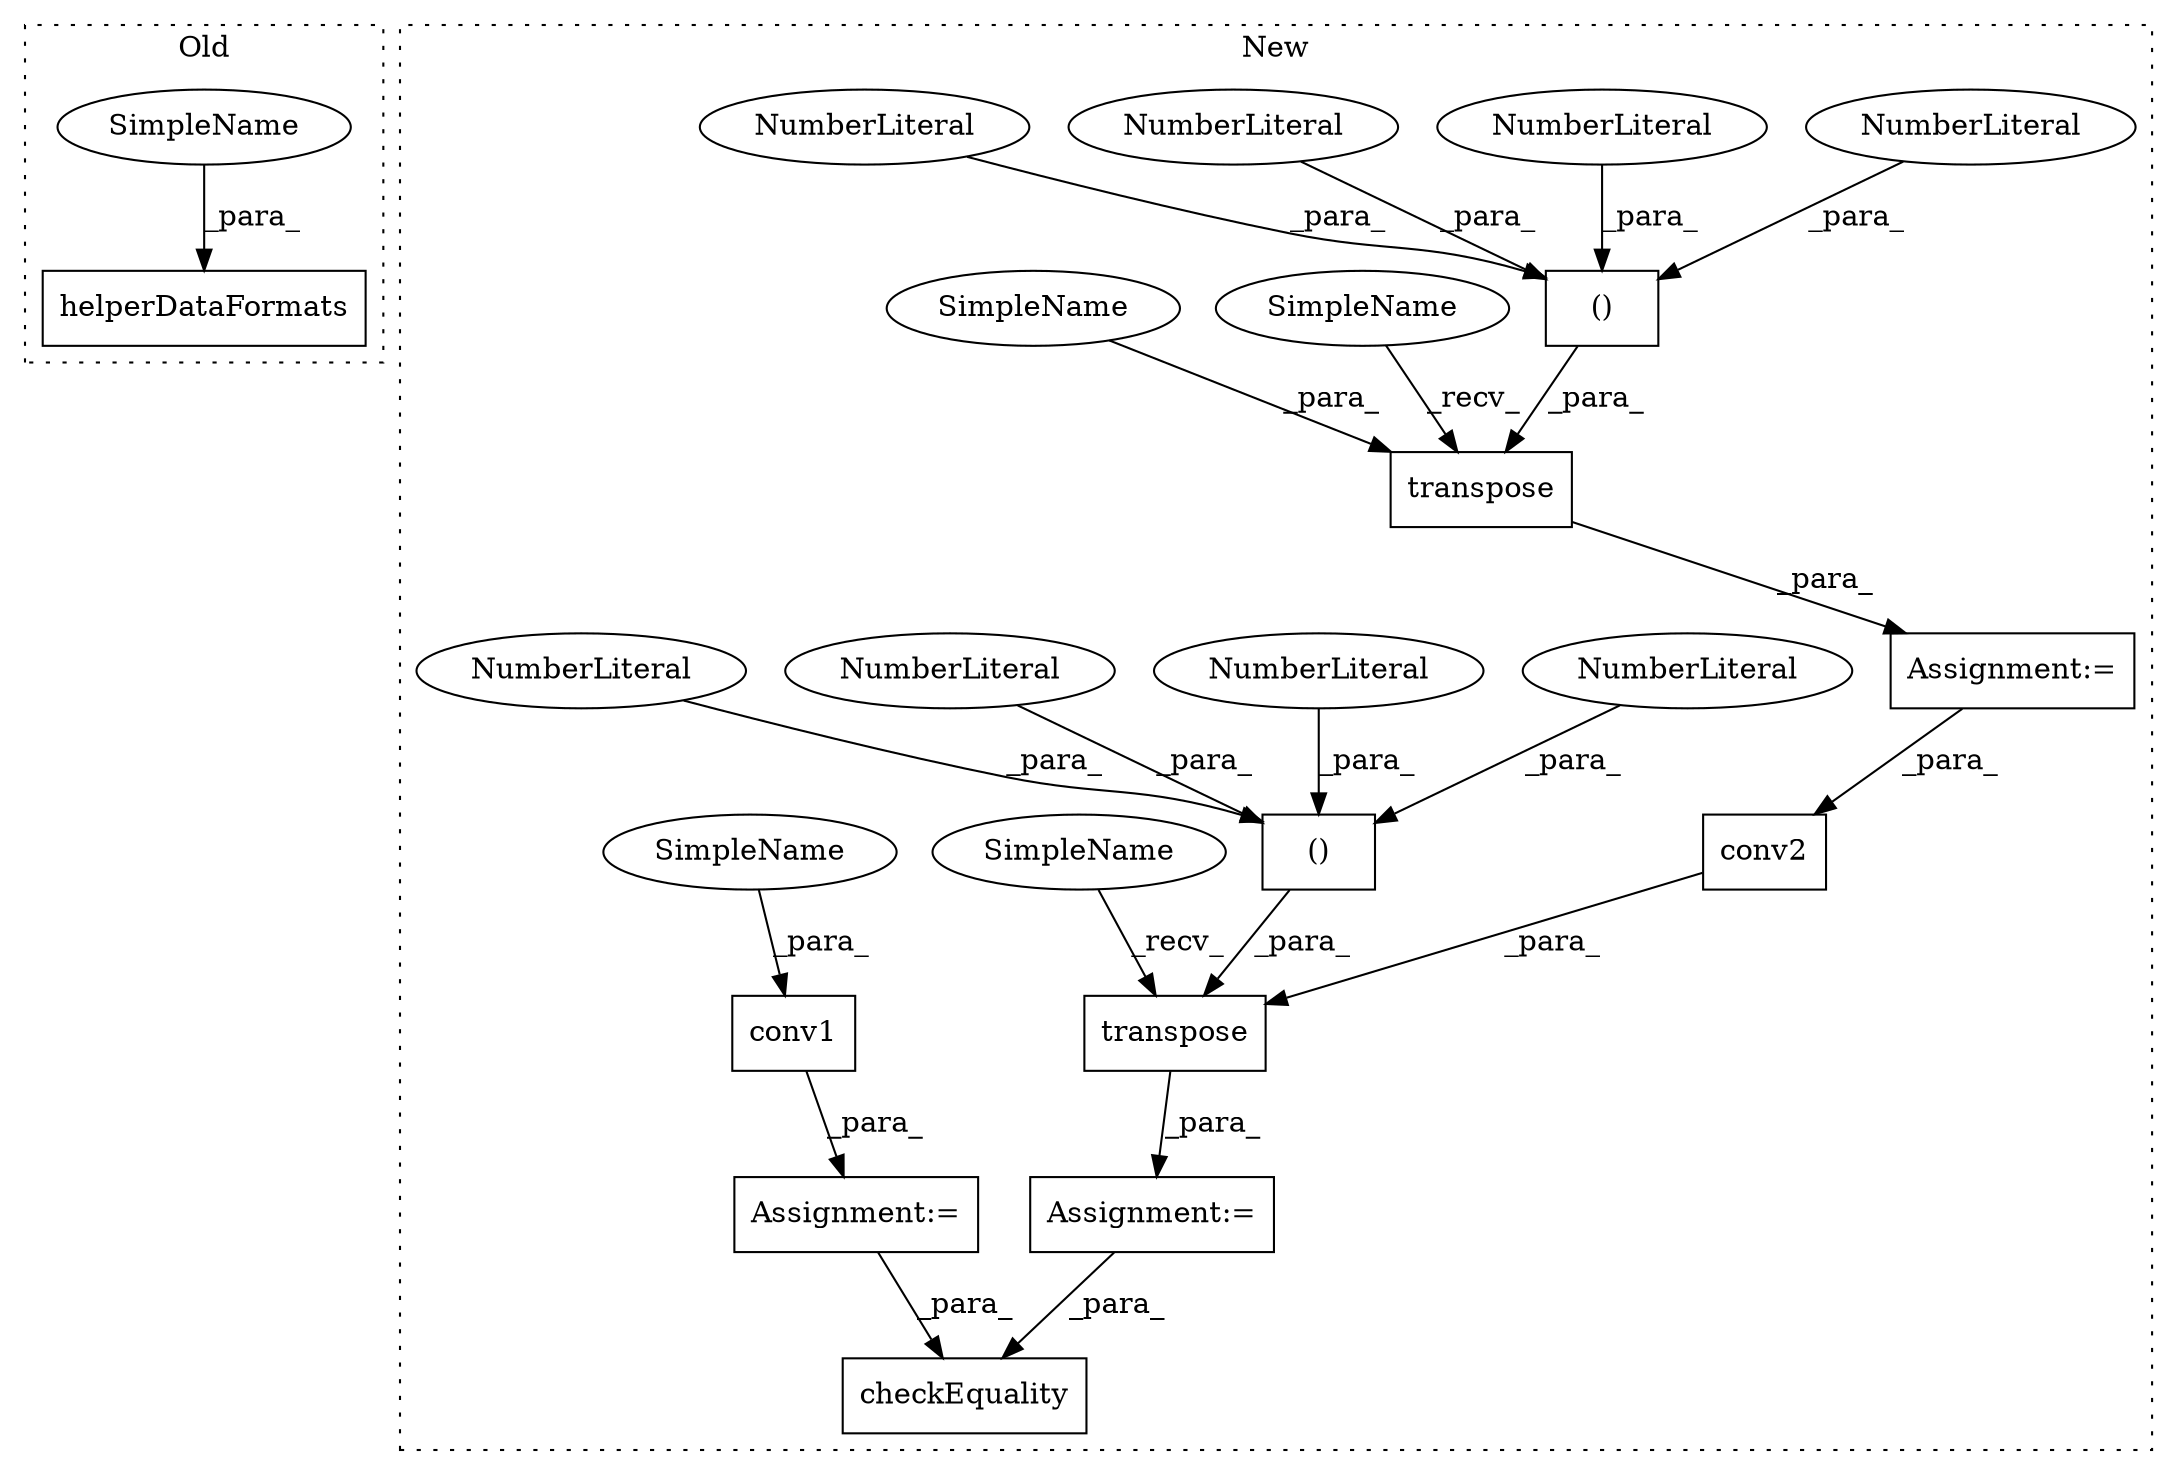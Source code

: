 digraph G {
subgraph cluster0 {
1 [label="helperDataFormats" a="32" s="5619,5643" l="18,1" shape="box"];
22 [label="SimpleName" a="42" s="5642" l="1" shape="ellipse"];
label = "Old";
style="dotted";
}
subgraph cluster1 {
2 [label="transpose" a="32" s="5430,5490" l="10,2" shape="box"];
3 [label="()" a="106" s="5447" l="43" shape="box"];
4 [label="conv1" a="32" s="5237,5244" l="6,1" shape="box"];
5 [label="NumberLiteral" a="34" s="5475" l="1" shape="ellipse"];
6 [label="NumberLiteral" a="34" s="5447" l="1" shape="ellipse"];
7 [label="NumberLiteral" a="34" s="5461" l="1" shape="ellipse"];
8 [label="checkEquality" a="32" s="5602,5621" l="14,1" shape="box"];
9 [label="()" a="106" s="5546" l="43" shape="box"];
10 [label="NumberLiteral" a="34" s="5574" l="1" shape="ellipse"];
11 [label="NumberLiteral" a="34" s="5588" l="1" shape="ellipse"];
12 [label="NumberLiteral" a="34" s="5546" l="1" shape="ellipse"];
13 [label="transpose" a="32" s="5512,5589" l="10,2" shape="box"];
14 [label="conv2" a="32" s="5522,5539" l="6,1" shape="box"];
15 [label="Assignment:=" a="7" s="5418" l="1" shape="box"];
16 [label="Assignment:=" a="7" s="5236" l="1" shape="box"];
17 [label="Assignment:=" a="7" s="5500" l="1" shape="box"];
18 [label="NumberLiteral" a="34" s="5560" l="1" shape="ellipse"];
19 [label="NumberLiteral" a="34" s="5489" l="1" shape="ellipse"];
20 [label="SimpleName" a="42" s="5501" l="10" shape="ellipse"];
21 [label="SimpleName" a="42" s="5419" l="10" shape="ellipse"];
23 [label="SimpleName" a="42" s="5243" l="1" shape="ellipse"];
24 [label="SimpleName" a="42" s="5440" l="1" shape="ellipse"];
label = "New";
style="dotted";
}
2 -> 15 [label="_para_"];
3 -> 2 [label="_para_"];
4 -> 16 [label="_para_"];
5 -> 3 [label="_para_"];
6 -> 3 [label="_para_"];
7 -> 3 [label="_para_"];
9 -> 13 [label="_para_"];
10 -> 9 [label="_para_"];
11 -> 9 [label="_para_"];
12 -> 9 [label="_para_"];
13 -> 17 [label="_para_"];
14 -> 13 [label="_para_"];
15 -> 14 [label="_para_"];
16 -> 8 [label="_para_"];
17 -> 8 [label="_para_"];
18 -> 9 [label="_para_"];
19 -> 3 [label="_para_"];
20 -> 13 [label="_recv_"];
21 -> 2 [label="_recv_"];
22 -> 1 [label="_para_"];
23 -> 4 [label="_para_"];
24 -> 2 [label="_para_"];
}